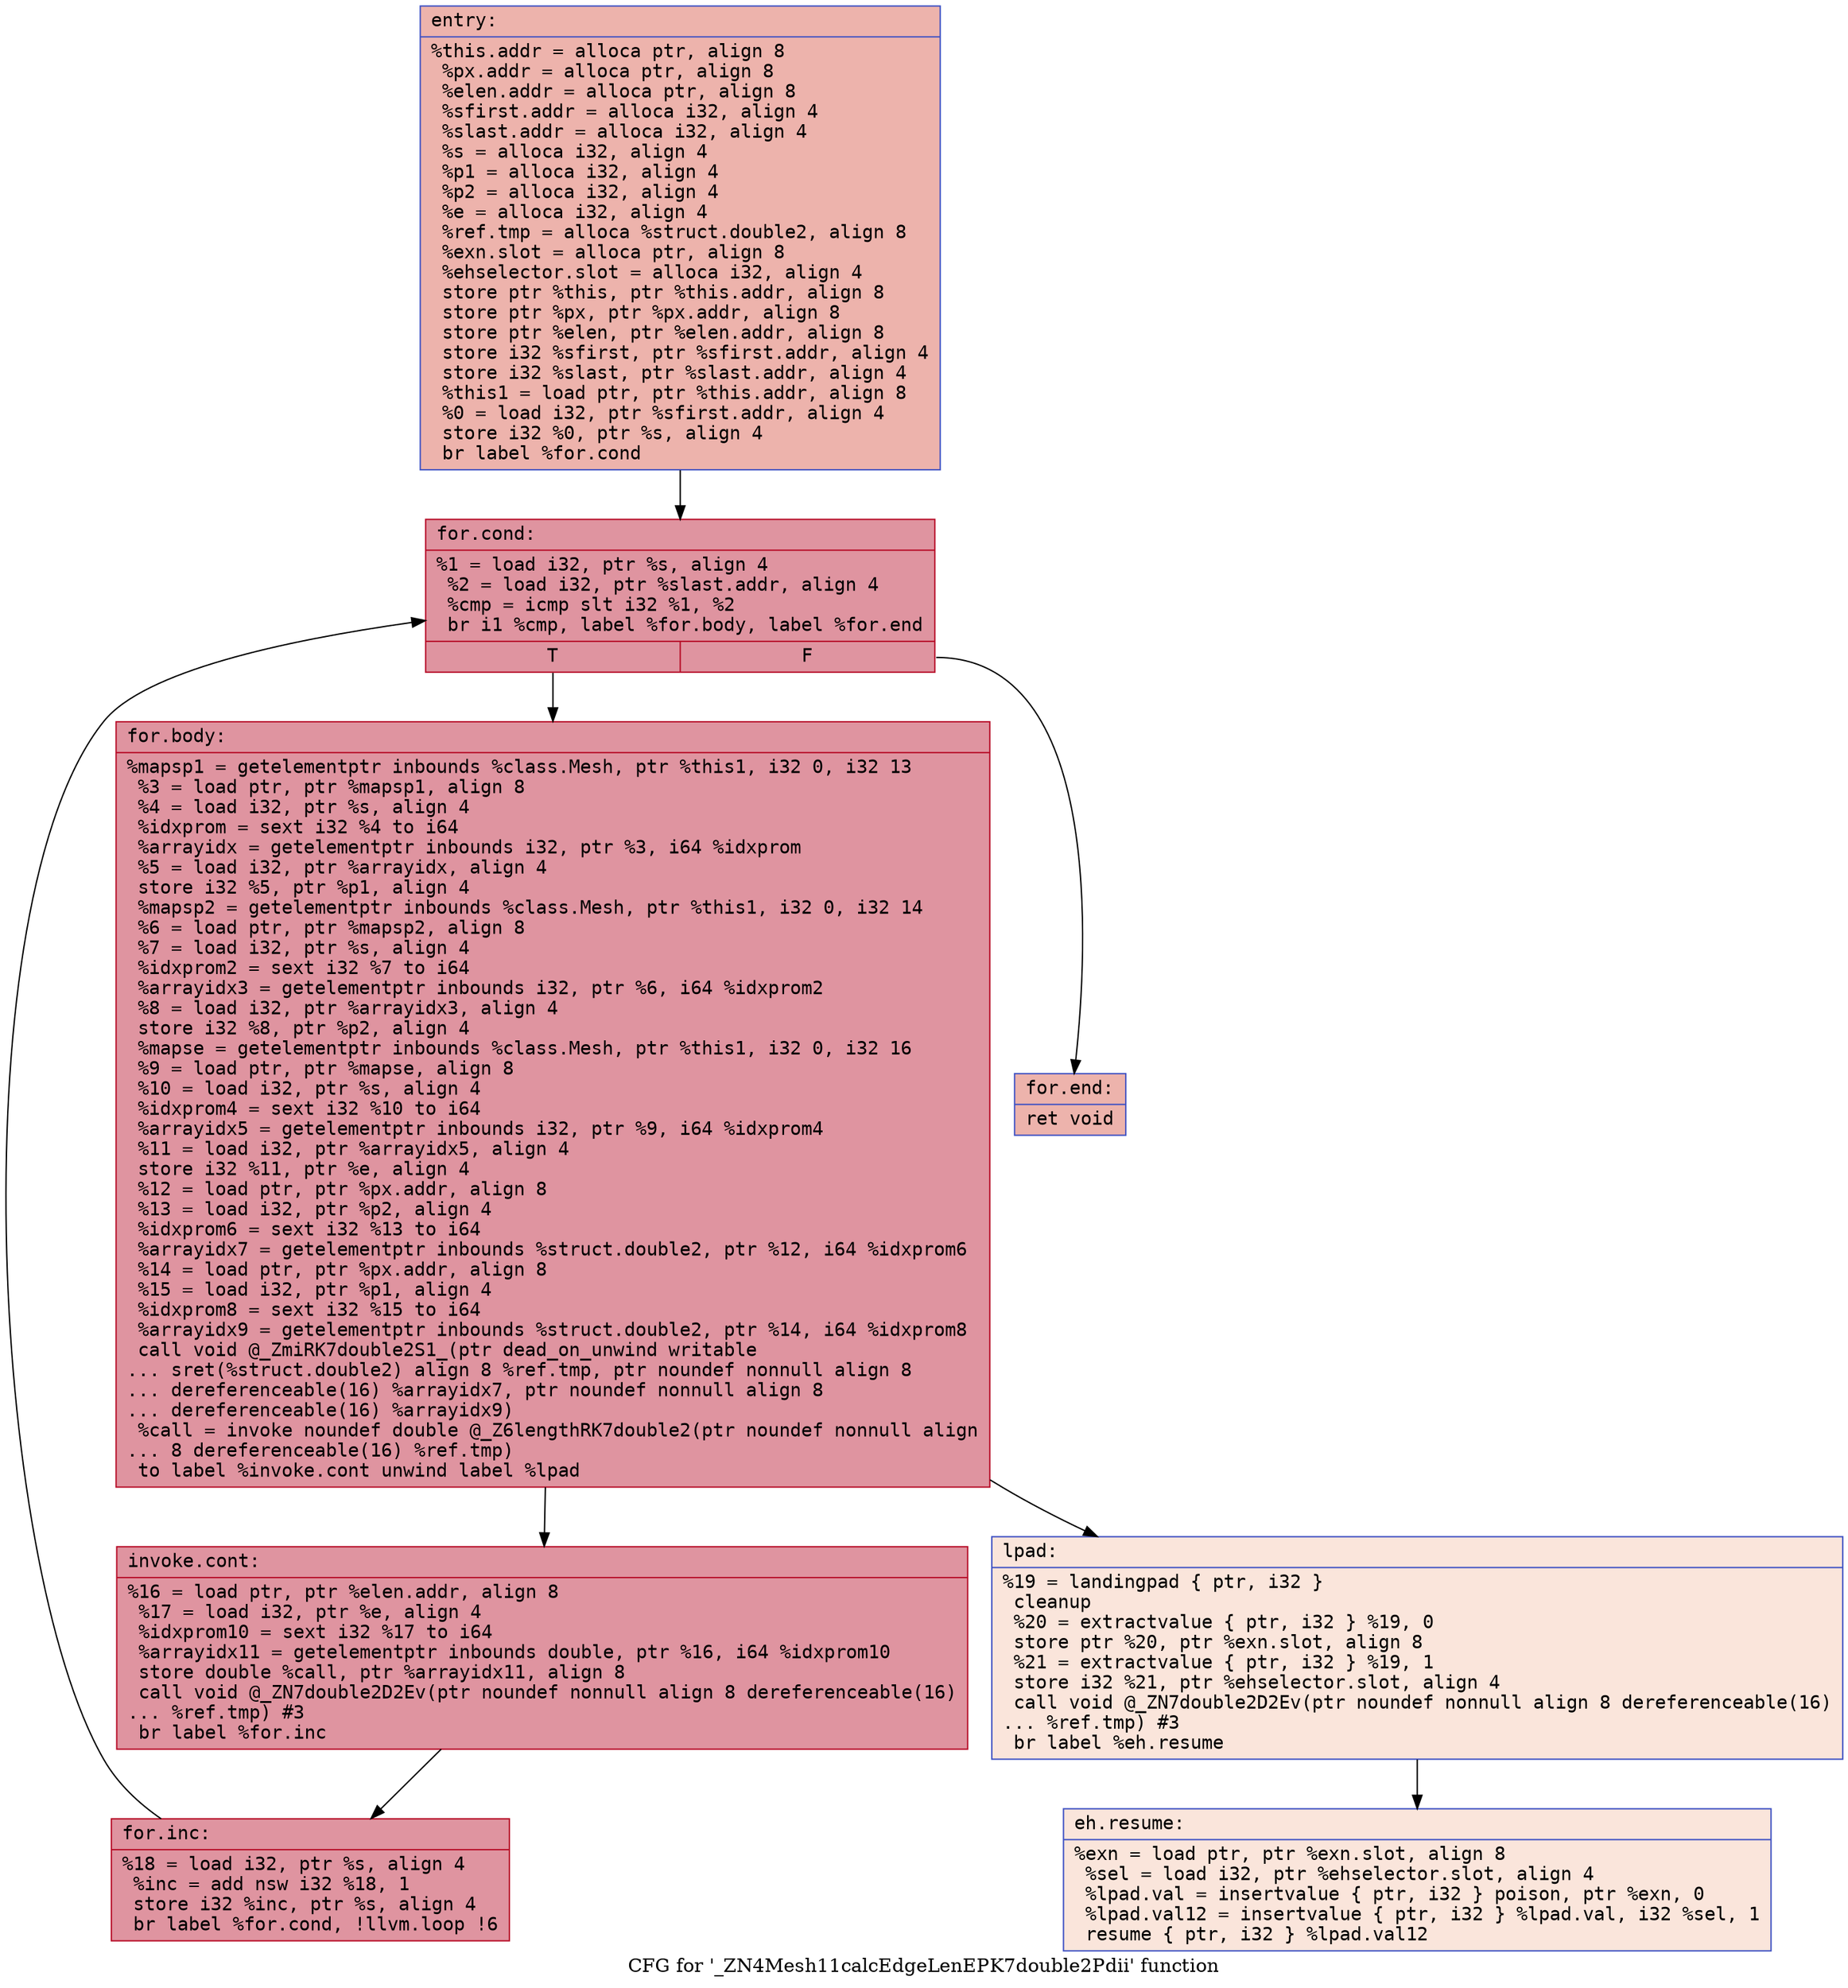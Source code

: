 digraph "CFG for '_ZN4Mesh11calcEdgeLenEPK7double2Pdii' function" {
	label="CFG for '_ZN4Mesh11calcEdgeLenEPK7double2Pdii' function";

	Node0x56307d682a80 [shape=record,color="#3d50c3ff", style=filled, fillcolor="#d6524470" fontname="Courier",label="{entry:\l|  %this.addr = alloca ptr, align 8\l  %px.addr = alloca ptr, align 8\l  %elen.addr = alloca ptr, align 8\l  %sfirst.addr = alloca i32, align 4\l  %slast.addr = alloca i32, align 4\l  %s = alloca i32, align 4\l  %p1 = alloca i32, align 4\l  %p2 = alloca i32, align 4\l  %e = alloca i32, align 4\l  %ref.tmp = alloca %struct.double2, align 8\l  %exn.slot = alloca ptr, align 8\l  %ehselector.slot = alloca i32, align 4\l  store ptr %this, ptr %this.addr, align 8\l  store ptr %px, ptr %px.addr, align 8\l  store ptr %elen, ptr %elen.addr, align 8\l  store i32 %sfirst, ptr %sfirst.addr, align 4\l  store i32 %slast, ptr %slast.addr, align 4\l  %this1 = load ptr, ptr %this.addr, align 8\l  %0 = load i32, ptr %sfirst.addr, align 4\l  store i32 %0, ptr %s, align 4\l  br label %for.cond\l}"];
	Node0x56307d682a80 -> Node0x56307d683c90[tooltip="entry -> for.cond\nProbability 100.00%" ];
	Node0x56307d683c90 [shape=record,color="#b70d28ff", style=filled, fillcolor="#b70d2870" fontname="Courier",label="{for.cond:\l|  %1 = load i32, ptr %s, align 4\l  %2 = load i32, ptr %slast.addr, align 4\l  %cmp = icmp slt i32 %1, %2\l  br i1 %cmp, label %for.body, label %for.end\l|{<s0>T|<s1>F}}"];
	Node0x56307d683c90:s0 -> Node0x56307d683f30[tooltip="for.cond -> for.body\nProbability 96.88%" ];
	Node0x56307d683c90:s1 -> Node0x56307d683fb0[tooltip="for.cond -> for.end\nProbability 3.12%" ];
	Node0x56307d683f30 [shape=record,color="#b70d28ff", style=filled, fillcolor="#b70d2870" fontname="Courier",label="{for.body:\l|  %mapsp1 = getelementptr inbounds %class.Mesh, ptr %this1, i32 0, i32 13\l  %3 = load ptr, ptr %mapsp1, align 8\l  %4 = load i32, ptr %s, align 4\l  %idxprom = sext i32 %4 to i64\l  %arrayidx = getelementptr inbounds i32, ptr %3, i64 %idxprom\l  %5 = load i32, ptr %arrayidx, align 4\l  store i32 %5, ptr %p1, align 4\l  %mapsp2 = getelementptr inbounds %class.Mesh, ptr %this1, i32 0, i32 14\l  %6 = load ptr, ptr %mapsp2, align 8\l  %7 = load i32, ptr %s, align 4\l  %idxprom2 = sext i32 %7 to i64\l  %arrayidx3 = getelementptr inbounds i32, ptr %6, i64 %idxprom2\l  %8 = load i32, ptr %arrayidx3, align 4\l  store i32 %8, ptr %p2, align 4\l  %mapse = getelementptr inbounds %class.Mesh, ptr %this1, i32 0, i32 16\l  %9 = load ptr, ptr %mapse, align 8\l  %10 = load i32, ptr %s, align 4\l  %idxprom4 = sext i32 %10 to i64\l  %arrayidx5 = getelementptr inbounds i32, ptr %9, i64 %idxprom4\l  %11 = load i32, ptr %arrayidx5, align 4\l  store i32 %11, ptr %e, align 4\l  %12 = load ptr, ptr %px.addr, align 8\l  %13 = load i32, ptr %p2, align 4\l  %idxprom6 = sext i32 %13 to i64\l  %arrayidx7 = getelementptr inbounds %struct.double2, ptr %12, i64 %idxprom6\l  %14 = load ptr, ptr %px.addr, align 8\l  %15 = load i32, ptr %p1, align 4\l  %idxprom8 = sext i32 %15 to i64\l  %arrayidx9 = getelementptr inbounds %struct.double2, ptr %14, i64 %idxprom8\l  call void @_ZmiRK7double2S1_(ptr dead_on_unwind writable\l... sret(%struct.double2) align 8 %ref.tmp, ptr noundef nonnull align 8\l... dereferenceable(16) %arrayidx7, ptr noundef nonnull align 8\l... dereferenceable(16) %arrayidx9)\l  %call = invoke noundef double @_Z6lengthRK7double2(ptr noundef nonnull align\l... 8 dereferenceable(16) %ref.tmp)\l          to label %invoke.cont unwind label %lpad\l}"];
	Node0x56307d683f30 -> Node0x56307d685560[tooltip="for.body -> invoke.cont\nProbability 100.00%" ];
	Node0x56307d683f30 -> Node0x56307d6855b0[tooltip="for.body -> lpad\nProbability 0.00%" ];
	Node0x56307d685560 [shape=record,color="#b70d28ff", style=filled, fillcolor="#b70d2870" fontname="Courier",label="{invoke.cont:\l|  %16 = load ptr, ptr %elen.addr, align 8\l  %17 = load i32, ptr %e, align 4\l  %idxprom10 = sext i32 %17 to i64\l  %arrayidx11 = getelementptr inbounds double, ptr %16, i64 %idxprom10\l  store double %call, ptr %arrayidx11, align 8\l  call void @_ZN7double2D2Ev(ptr noundef nonnull align 8 dereferenceable(16)\l... %ref.tmp) #3\l  br label %for.inc\l}"];
	Node0x56307d685560 -> Node0x56307d685cd0[tooltip="invoke.cont -> for.inc\nProbability 100.00%" ];
	Node0x56307d685cd0 [shape=record,color="#b70d28ff", style=filled, fillcolor="#b70d2870" fontname="Courier",label="{for.inc:\l|  %18 = load i32, ptr %s, align 4\l  %inc = add nsw i32 %18, 1\l  store i32 %inc, ptr %s, align 4\l  br label %for.cond, !llvm.loop !6\l}"];
	Node0x56307d685cd0 -> Node0x56307d683c90[tooltip="for.inc -> for.cond\nProbability 100.00%" ];
	Node0x56307d6855b0 [shape=record,color="#3d50c3ff", style=filled, fillcolor="#f4c5ad70" fontname="Courier",label="{lpad:\l|  %19 = landingpad \{ ptr, i32 \}\l          cleanup\l  %20 = extractvalue \{ ptr, i32 \} %19, 0\l  store ptr %20, ptr %exn.slot, align 8\l  %21 = extractvalue \{ ptr, i32 \} %19, 1\l  store i32 %21, ptr %ehselector.slot, align 4\l  call void @_ZN7double2D2Ev(ptr noundef nonnull align 8 dereferenceable(16)\l... %ref.tmp) #3\l  br label %eh.resume\l}"];
	Node0x56307d6855b0 -> Node0x56307d6864d0[tooltip="lpad -> eh.resume\nProbability 100.00%" ];
	Node0x56307d683fb0 [shape=record,color="#3d50c3ff", style=filled, fillcolor="#d6524470" fontname="Courier",label="{for.end:\l|  ret void\l}"];
	Node0x56307d6864d0 [shape=record,color="#3d50c3ff", style=filled, fillcolor="#f4c5ad70" fontname="Courier",label="{eh.resume:\l|  %exn = load ptr, ptr %exn.slot, align 8\l  %sel = load i32, ptr %ehselector.slot, align 4\l  %lpad.val = insertvalue \{ ptr, i32 \} poison, ptr %exn, 0\l  %lpad.val12 = insertvalue \{ ptr, i32 \} %lpad.val, i32 %sel, 1\l  resume \{ ptr, i32 \} %lpad.val12\l}"];
}
